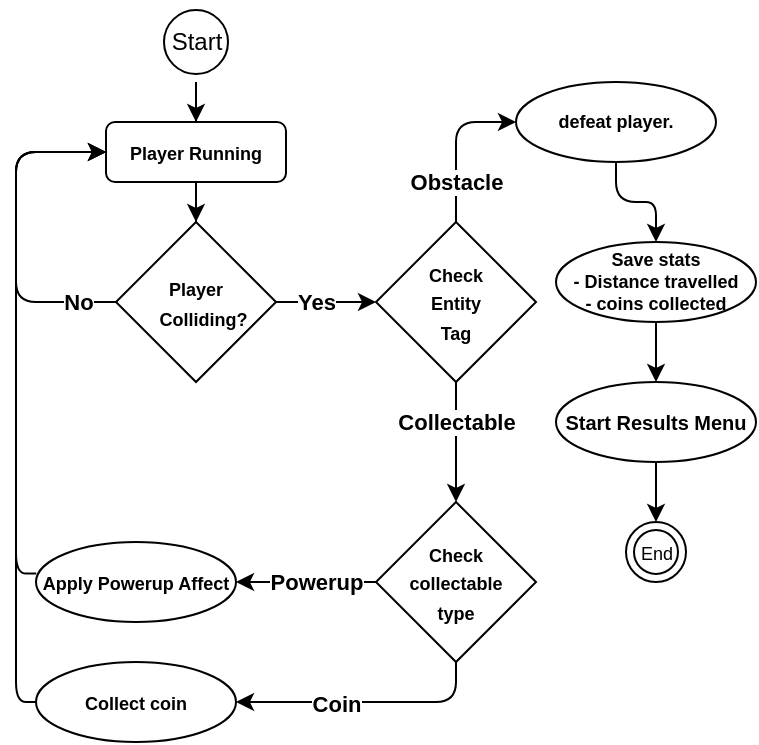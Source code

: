 <mxfile version="21.7.0" type="github">
  <diagram name="Page-1" id="_3taAUN7aJ5koNvZiNKl">
    <mxGraphModel dx="788" dy="455" grid="1" gridSize="10" guides="1" tooltips="1" connect="1" arrows="1" fold="1" page="1" pageScale="1" pageWidth="850" pageHeight="1100" math="0" shadow="0">
      <root>
        <mxCell id="0" />
        <mxCell id="1" parent="0" />
        <mxCell id="TOH4lSsbGCEATRDTj4Fx-68" value="" style="edgeStyle=orthogonalEdgeStyle;rounded=0;orthogonalLoop=1;jettySize=auto;html=1;" parent="1" source="TOH4lSsbGCEATRDTj4Fx-61" target="TOH4lSsbGCEATRDTj4Fx-67" edge="1">
          <mxGeometry relative="1" as="geometry" />
        </mxCell>
        <mxCell id="TOH4lSsbGCEATRDTj4Fx-61" value="Start" style="ellipse;html=1;shape=startState;" parent="1" vertex="1">
          <mxGeometry x="80" width="40" height="40" as="geometry" />
        </mxCell>
        <mxCell id="TOH4lSsbGCEATRDTj4Fx-71" value="" style="edgeStyle=orthogonalEdgeStyle;rounded=0;orthogonalLoop=1;jettySize=auto;html=1;" parent="1" source="TOH4lSsbGCEATRDTj4Fx-67" target="TOH4lSsbGCEATRDTj4Fx-70" edge="1">
          <mxGeometry relative="1" as="geometry" />
        </mxCell>
        <mxCell id="TOH4lSsbGCEATRDTj4Fx-67" value="&lt;b&gt;&lt;font style=&quot;font-size: 9px;&quot;&gt;Player Running&lt;/font&gt;&lt;/b&gt;" style="whiteSpace=wrap;html=1;rounded=1;" parent="1" vertex="1">
          <mxGeometry x="55" y="60" width="90" height="30" as="geometry" />
        </mxCell>
        <mxCell id="TOH4lSsbGCEATRDTj4Fx-86" style="edgeStyle=orthogonalEdgeStyle;rounded=0;orthogonalLoop=1;jettySize=auto;html=1;entryX=0;entryY=0.5;entryDx=0;entryDy=0;" parent="1" source="TOH4lSsbGCEATRDTj4Fx-70" edge="1" target="TOH4lSsbGCEATRDTj4Fx-88">
          <mxGeometry relative="1" as="geometry">
            <mxPoint x="170.0" y="150" as="targetPoint" />
          </mxGeometry>
        </mxCell>
        <mxCell id="O6jFMOM33L-5rmhprsdd-16" value="&lt;b&gt;Yes&lt;/b&gt;" style="edgeLabel;html=1;align=center;verticalAlign=middle;resizable=0;points=[];" parent="TOH4lSsbGCEATRDTj4Fx-86" vertex="1" connectable="0">
          <mxGeometry x="-0.461" y="-1" relative="1" as="geometry">
            <mxPoint x="6" y="-1" as="offset" />
          </mxGeometry>
        </mxCell>
        <mxCell id="O6jFMOM33L-5rmhprsdd-14" style="edgeStyle=orthogonalEdgeStyle;orthogonalLoop=1;jettySize=auto;html=1;shadow=0;rounded=1;" parent="1" source="TOH4lSsbGCEATRDTj4Fx-70" target="TOH4lSsbGCEATRDTj4Fx-67" edge="1">
          <mxGeometry relative="1" as="geometry">
            <mxPoint x="-30" y="80" as="targetPoint" />
            <Array as="points">
              <mxPoint x="10" y="150" />
              <mxPoint x="10" y="75" />
            </Array>
          </mxGeometry>
        </mxCell>
        <mxCell id="O6jFMOM33L-5rmhprsdd-15" value="&lt;b&gt;No&lt;/b&gt;" style="edgeLabel;html=1;align=center;verticalAlign=middle;resizable=0;points=[];" parent="O6jFMOM33L-5rmhprsdd-14" vertex="1" connectable="0">
          <mxGeometry x="-0.768" y="-2" relative="1" as="geometry">
            <mxPoint y="2" as="offset" />
          </mxGeometry>
        </mxCell>
        <mxCell id="TOH4lSsbGCEATRDTj4Fx-70" value="&lt;font style=&quot;font-size: 9px;&quot;&gt;&lt;b&gt;&lt;font style=&quot;font-size: 9px;&quot;&gt;Player&lt;br&gt;&lt;/font&gt;&lt;/b&gt;&lt;b style=&quot;text-align: justify; background-color: initial;&quot;&gt;&lt;font style=&quot;font-size: 9px;&quot;&gt;&amp;nbsp; &amp;nbsp;Colliding?&lt;/font&gt;&lt;/b&gt;&lt;/font&gt;&lt;b&gt;&lt;font style=&quot;font-size: 9px;&quot;&gt;&lt;br&gt;&lt;/font&gt;&lt;/b&gt;" style="rhombus;whiteSpace=wrap;html=1;" parent="1" vertex="1">
          <mxGeometry x="60" y="110" width="80" height="80" as="geometry" />
        </mxCell>
        <mxCell id="TOH4lSsbGCEATRDTj4Fx-113" style="edgeStyle=orthogonalEdgeStyle;rounded=1;orthogonalLoop=1;jettySize=auto;html=1;entryX=0;entryY=0.5;entryDx=0;entryDy=0;" parent="1" source="TOH4lSsbGCEATRDTj4Fx-88" target="TOH4lSsbGCEATRDTj4Fx-111" edge="1">
          <mxGeometry relative="1" as="geometry">
            <Array as="points">
              <mxPoint x="230" y="60" />
            </Array>
          </mxGeometry>
        </mxCell>
        <mxCell id="TOH4lSsbGCEATRDTj4Fx-116" value="&lt;b&gt;Obstacle&lt;/b&gt;" style="edgeLabel;html=1;align=center;verticalAlign=middle;resizable=0;points=[];" parent="TOH4lSsbGCEATRDTj4Fx-113" vertex="1" connectable="0">
          <mxGeometry x="-0.604" y="2" relative="1" as="geometry">
            <mxPoint x="2" y="-4" as="offset" />
          </mxGeometry>
        </mxCell>
        <mxCell id="O6jFMOM33L-5rmhprsdd-2" value="" style="edgeStyle=orthogonalEdgeStyle;rounded=0;orthogonalLoop=1;jettySize=auto;html=1;" parent="1" source="TOH4lSsbGCEATRDTj4Fx-88" target="O6jFMOM33L-5rmhprsdd-1" edge="1">
          <mxGeometry relative="1" as="geometry" />
        </mxCell>
        <mxCell id="O6jFMOM33L-5rmhprsdd-3" value="&lt;b&gt;Collectable&lt;/b&gt;" style="edgeLabel;html=1;align=center;verticalAlign=middle;resizable=0;points=[];" parent="O6jFMOM33L-5rmhprsdd-2" vertex="1" connectable="0">
          <mxGeometry x="-0.35" relative="1" as="geometry">
            <mxPoint as="offset" />
          </mxGeometry>
        </mxCell>
        <mxCell id="TOH4lSsbGCEATRDTj4Fx-88" value="&lt;span style=&quot;font-size: 9px;&quot;&gt;&lt;b&gt;Check &lt;br&gt;Entity&lt;br&gt;Tag&lt;/b&gt;&lt;/span&gt;" style="rhombus;whiteSpace=wrap;html=1;" parent="1" vertex="1">
          <mxGeometry x="190" y="110" width="80" height="80" as="geometry" />
        </mxCell>
        <mxCell id="TOH4lSsbGCEATRDTj4Fx-120" value="" style="edgeStyle=orthogonalEdgeStyle;rounded=1;orthogonalLoop=1;jettySize=auto;html=1;" parent="1" source="TOH4lSsbGCEATRDTj4Fx-111" target="TOH4lSsbGCEATRDTj4Fx-119" edge="1">
          <mxGeometry relative="1" as="geometry" />
        </mxCell>
        <mxCell id="TOH4lSsbGCEATRDTj4Fx-111" value="&lt;font style=&quot;font-size: 9px;&quot;&gt;&lt;b&gt;defeat player.&lt;/b&gt;&lt;/font&gt;" style="ellipse;whiteSpace=wrap;html=1;align=center;fontSize=8;" parent="1" vertex="1">
          <mxGeometry x="260" y="40" width="100" height="40" as="geometry" />
        </mxCell>
        <mxCell id="YJidKAtFfOV623_aB0fk-8" style="edgeStyle=orthogonalEdgeStyle;rounded=0;orthogonalLoop=1;jettySize=auto;html=1;entryX=0.5;entryY=0;entryDx=0;entryDy=0;" edge="1" parent="1" source="TOH4lSsbGCEATRDTj4Fx-119" target="YJidKAtFfOV623_aB0fk-3">
          <mxGeometry relative="1" as="geometry" />
        </mxCell>
        <mxCell id="TOH4lSsbGCEATRDTj4Fx-119" value="&lt;font style=&quot;font-size: 9px;&quot;&gt;&lt;b&gt;Save stats&lt;br&gt;- Distance travelled&lt;br&gt;- coins collected&lt;/b&gt;&lt;/font&gt;" style="ellipse;whiteSpace=wrap;html=1;align=center;fontSize=8;" parent="1" vertex="1">
          <mxGeometry x="280" y="120" width="100" height="40" as="geometry" />
        </mxCell>
        <mxCell id="TOH4lSsbGCEATRDTj4Fx-121" value="&lt;font style=&quot;font-size: 9px;&quot;&gt;End&lt;/font&gt;" style="ellipse;html=1;shape=endState;" parent="1" vertex="1">
          <mxGeometry x="315" y="260" width="30" height="30" as="geometry" />
        </mxCell>
        <mxCell id="O6jFMOM33L-5rmhprsdd-10" style="edgeStyle=orthogonalEdgeStyle;rounded=0;orthogonalLoop=1;jettySize=auto;html=1;exitX=0;exitY=0.5;exitDx=0;exitDy=0;entryX=1;entryY=0.5;entryDx=0;entryDy=0;" parent="1" source="O6jFMOM33L-5rmhprsdd-1" target="O6jFMOM33L-5rmhprsdd-9" edge="1">
          <mxGeometry relative="1" as="geometry" />
        </mxCell>
        <mxCell id="O6jFMOM33L-5rmhprsdd-11" value="&lt;b&gt;Powerup&lt;/b&gt;" style="edgeLabel;html=1;align=center;verticalAlign=middle;resizable=0;points=[];" parent="O6jFMOM33L-5rmhprsdd-10" vertex="1" connectable="0">
          <mxGeometry x="-0.309" relative="1" as="geometry">
            <mxPoint x="-6" as="offset" />
          </mxGeometry>
        </mxCell>
        <mxCell id="O6jFMOM33L-5rmhprsdd-19" style="edgeStyle=orthogonalEdgeStyle;rounded=1;orthogonalLoop=1;jettySize=auto;html=1;entryX=1;entryY=0.5;entryDx=0;entryDy=0;" parent="1" source="O6jFMOM33L-5rmhprsdd-1" target="O6jFMOM33L-5rmhprsdd-18" edge="1">
          <mxGeometry relative="1" as="geometry">
            <Array as="points">
              <mxPoint x="230" y="350" />
            </Array>
          </mxGeometry>
        </mxCell>
        <mxCell id="O6jFMOM33L-5rmhprsdd-22" value="&lt;b&gt;Coin&lt;/b&gt;" style="edgeLabel;html=1;align=center;verticalAlign=middle;resizable=0;points=[];" parent="O6jFMOM33L-5rmhprsdd-19" vertex="1" connectable="0">
          <mxGeometry x="0.227" y="1" relative="1" as="geometry">
            <mxPoint as="offset" />
          </mxGeometry>
        </mxCell>
        <mxCell id="O6jFMOM33L-5rmhprsdd-1" value="&lt;font style=&quot;font-size: 9px;&quot;&gt;&lt;b style=&quot;&quot;&gt;Check&lt;br&gt;collectable&lt;br&gt;type&lt;/b&gt;&lt;/font&gt;" style="rhombus;whiteSpace=wrap;html=1;" parent="1" vertex="1">
          <mxGeometry x="190" y="250" width="80" height="80" as="geometry" />
        </mxCell>
        <mxCell id="O6jFMOM33L-5rmhprsdd-12" style="edgeStyle=orthogonalEdgeStyle;rounded=1;orthogonalLoop=1;jettySize=auto;html=1;entryX=0;entryY=0.5;entryDx=0;entryDy=0;exitX=0.001;exitY=0.394;exitDx=0;exitDy=0;exitPerimeter=0;" parent="1" source="O6jFMOM33L-5rmhprsdd-9" edge="1">
          <mxGeometry relative="1" as="geometry">
            <mxPoint x="10" y="290" as="sourcePoint" />
            <mxPoint x="55" y="75" as="targetPoint" />
            <Array as="points">
              <mxPoint x="10" y="286" />
              <mxPoint x="10" y="75" />
            </Array>
          </mxGeometry>
        </mxCell>
        <mxCell id="O6jFMOM33L-5rmhprsdd-9" value="&lt;font style=&quot;font-size: 9px;&quot;&gt;&lt;b&gt;Apply Powerup Affect&lt;/b&gt;&lt;/font&gt;" style="ellipse;whiteSpace=wrap;html=1;align=center;" parent="1" vertex="1">
          <mxGeometry x="20" y="270" width="100" height="40" as="geometry" />
        </mxCell>
        <mxCell id="O6jFMOM33L-5rmhprsdd-21" style="edgeStyle=orthogonalEdgeStyle;rounded=1;orthogonalLoop=1;jettySize=auto;html=1;entryX=0;entryY=0.5;entryDx=0;entryDy=0;" parent="1" source="O6jFMOM33L-5rmhprsdd-18" target="TOH4lSsbGCEATRDTj4Fx-67" edge="1">
          <mxGeometry relative="1" as="geometry">
            <Array as="points">
              <mxPoint x="10" y="350" />
              <mxPoint x="10" y="75" />
            </Array>
          </mxGeometry>
        </mxCell>
        <mxCell id="O6jFMOM33L-5rmhprsdd-18" value="&lt;font style=&quot;font-size: 9px;&quot;&gt;&lt;b&gt;Collect coin&lt;/b&gt;&lt;/font&gt;" style="ellipse;whiteSpace=wrap;html=1;align=center;" parent="1" vertex="1">
          <mxGeometry x="20" y="330" width="100" height="40" as="geometry" />
        </mxCell>
        <mxCell id="YJidKAtFfOV623_aB0fk-9" style="edgeStyle=orthogonalEdgeStyle;rounded=0;orthogonalLoop=1;jettySize=auto;html=1;entryX=0.5;entryY=0;entryDx=0;entryDy=0;" edge="1" parent="1" source="YJidKAtFfOV623_aB0fk-3" target="TOH4lSsbGCEATRDTj4Fx-121">
          <mxGeometry relative="1" as="geometry" />
        </mxCell>
        <mxCell id="YJidKAtFfOV623_aB0fk-3" value="&lt;font size=&quot;1&quot;&gt;&lt;b&gt;Start Results Menu&lt;/b&gt;&lt;/font&gt;" style="ellipse;whiteSpace=wrap;html=1;align=center;fontSize=8;" vertex="1" parent="1">
          <mxGeometry x="280" y="190" width="100" height="40" as="geometry" />
        </mxCell>
      </root>
    </mxGraphModel>
  </diagram>
</mxfile>
